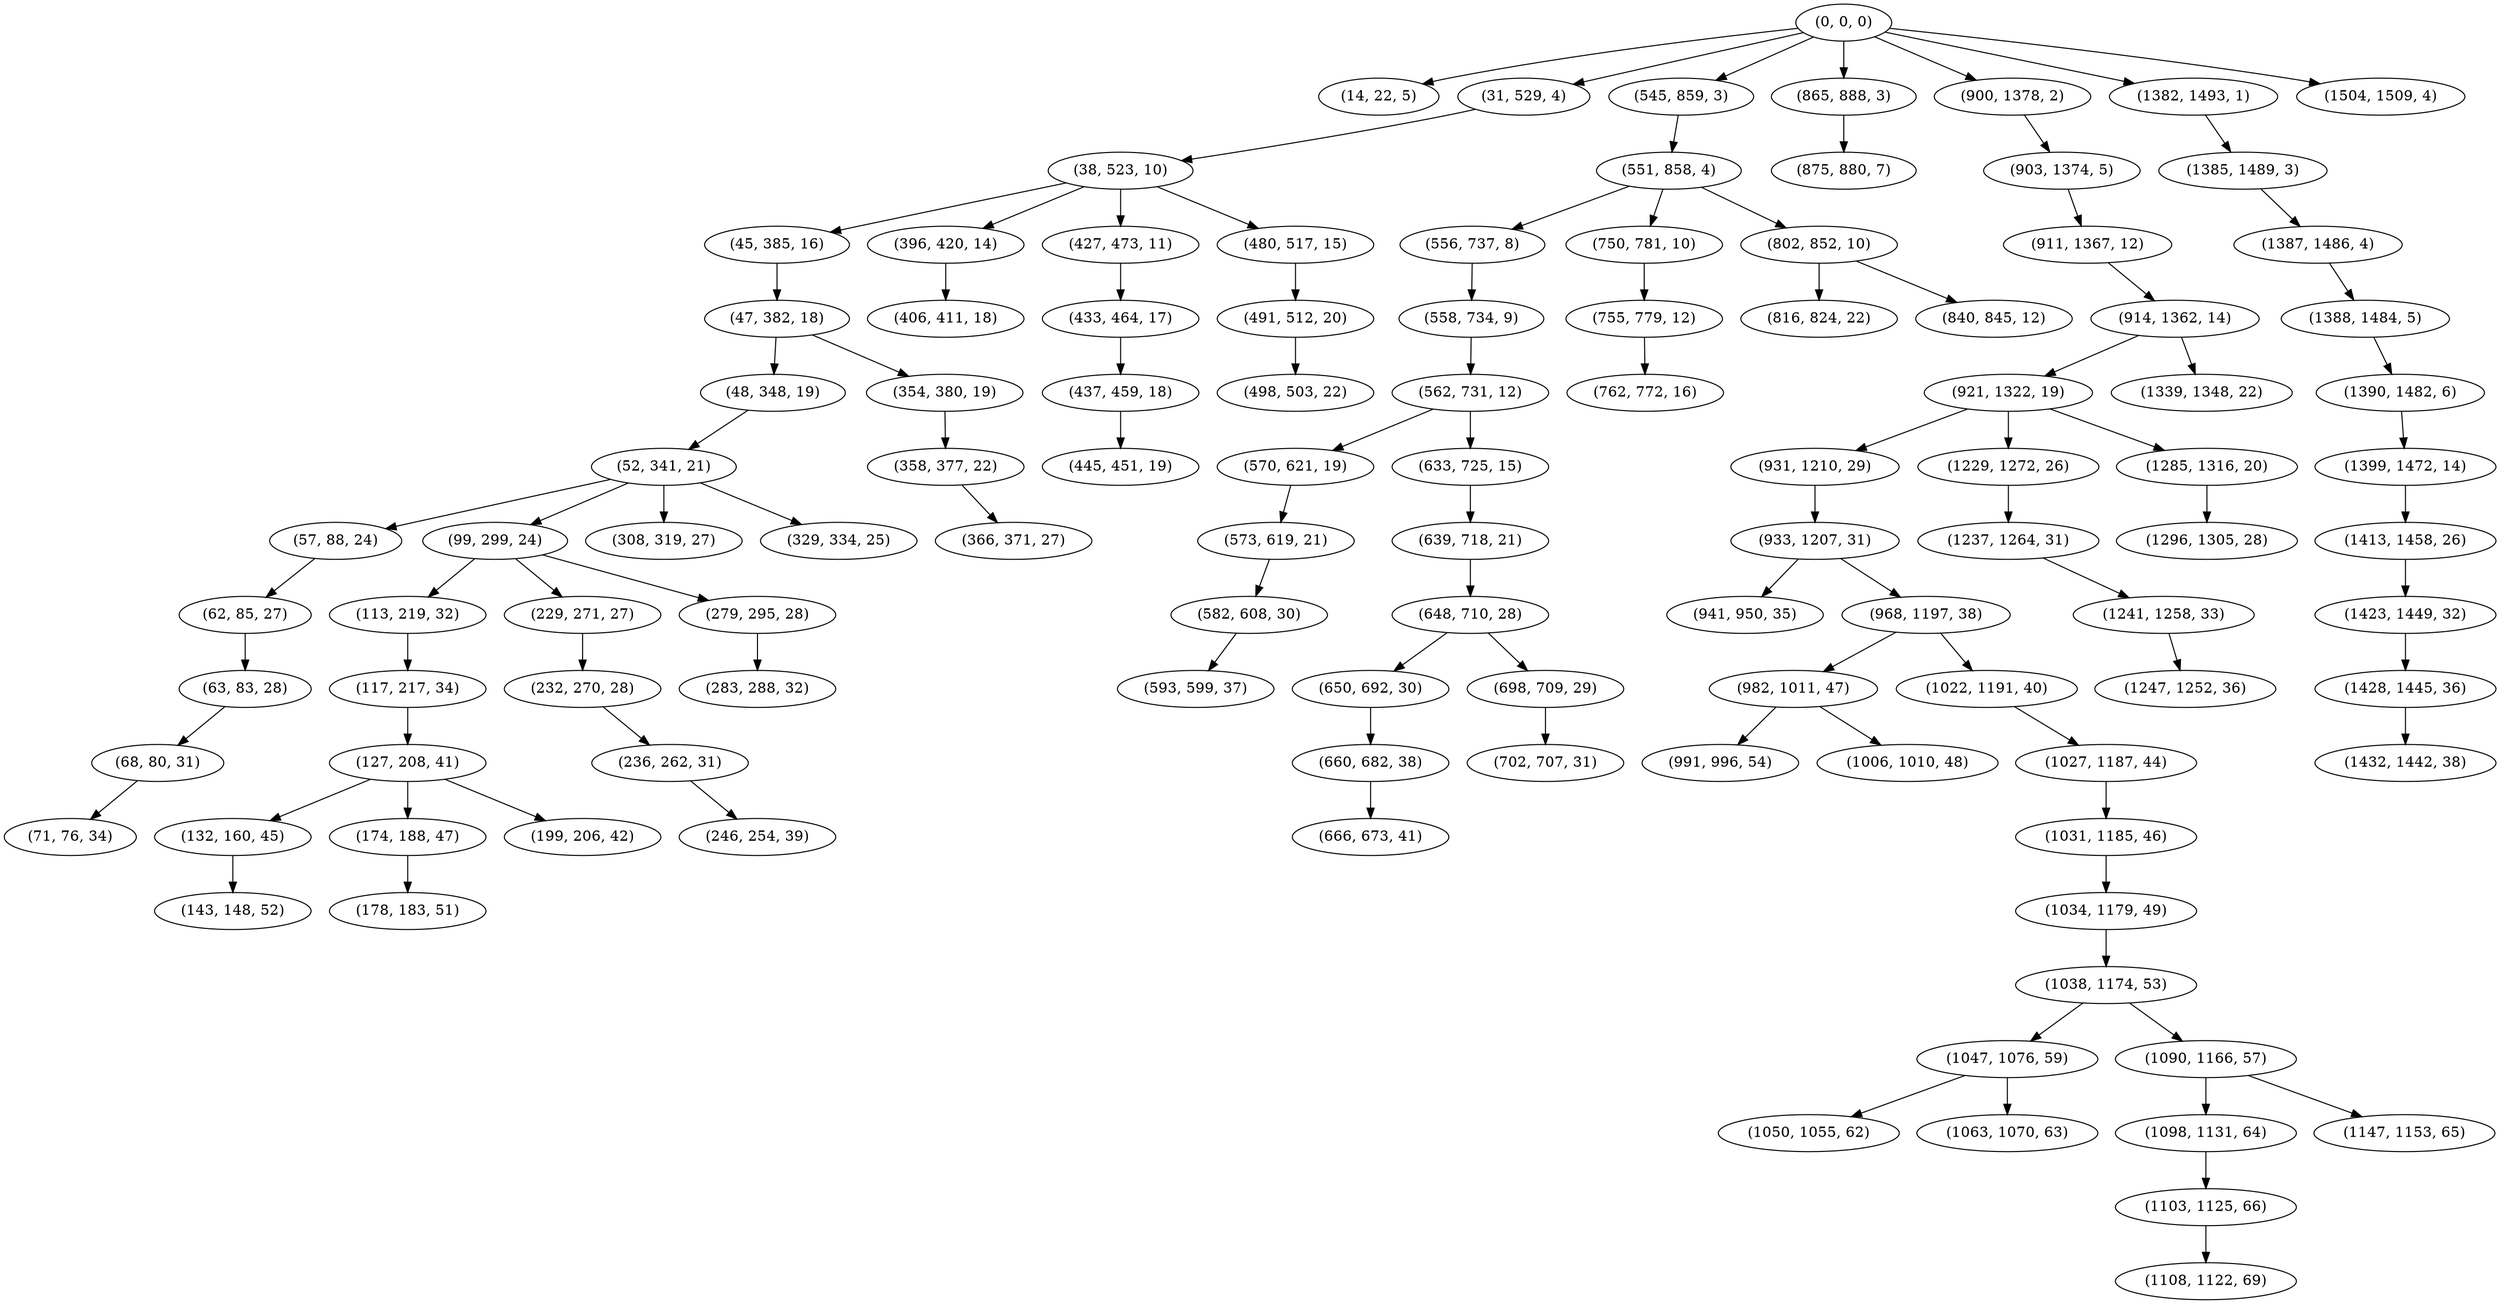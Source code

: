 digraph tree {
    "(0, 0, 0)";
    "(14, 22, 5)";
    "(31, 529, 4)";
    "(38, 523, 10)";
    "(45, 385, 16)";
    "(47, 382, 18)";
    "(48, 348, 19)";
    "(52, 341, 21)";
    "(57, 88, 24)";
    "(62, 85, 27)";
    "(63, 83, 28)";
    "(68, 80, 31)";
    "(71, 76, 34)";
    "(99, 299, 24)";
    "(113, 219, 32)";
    "(117, 217, 34)";
    "(127, 208, 41)";
    "(132, 160, 45)";
    "(143, 148, 52)";
    "(174, 188, 47)";
    "(178, 183, 51)";
    "(199, 206, 42)";
    "(229, 271, 27)";
    "(232, 270, 28)";
    "(236, 262, 31)";
    "(246, 254, 39)";
    "(279, 295, 28)";
    "(283, 288, 32)";
    "(308, 319, 27)";
    "(329, 334, 25)";
    "(354, 380, 19)";
    "(358, 377, 22)";
    "(366, 371, 27)";
    "(396, 420, 14)";
    "(406, 411, 18)";
    "(427, 473, 11)";
    "(433, 464, 17)";
    "(437, 459, 18)";
    "(445, 451, 19)";
    "(480, 517, 15)";
    "(491, 512, 20)";
    "(498, 503, 22)";
    "(545, 859, 3)";
    "(551, 858, 4)";
    "(556, 737, 8)";
    "(558, 734, 9)";
    "(562, 731, 12)";
    "(570, 621, 19)";
    "(573, 619, 21)";
    "(582, 608, 30)";
    "(593, 599, 37)";
    "(633, 725, 15)";
    "(639, 718, 21)";
    "(648, 710, 28)";
    "(650, 692, 30)";
    "(660, 682, 38)";
    "(666, 673, 41)";
    "(698, 709, 29)";
    "(702, 707, 31)";
    "(750, 781, 10)";
    "(755, 779, 12)";
    "(762, 772, 16)";
    "(802, 852, 10)";
    "(816, 824, 22)";
    "(840, 845, 12)";
    "(865, 888, 3)";
    "(875, 880, 7)";
    "(900, 1378, 2)";
    "(903, 1374, 5)";
    "(911, 1367, 12)";
    "(914, 1362, 14)";
    "(921, 1322, 19)";
    "(931, 1210, 29)";
    "(933, 1207, 31)";
    "(941, 950, 35)";
    "(968, 1197, 38)";
    "(982, 1011, 47)";
    "(991, 996, 54)";
    "(1006, 1010, 48)";
    "(1022, 1191, 40)";
    "(1027, 1187, 44)";
    "(1031, 1185, 46)";
    "(1034, 1179, 49)";
    "(1038, 1174, 53)";
    "(1047, 1076, 59)";
    "(1050, 1055, 62)";
    "(1063, 1070, 63)";
    "(1090, 1166, 57)";
    "(1098, 1131, 64)";
    "(1103, 1125, 66)";
    "(1108, 1122, 69)";
    "(1147, 1153, 65)";
    "(1229, 1272, 26)";
    "(1237, 1264, 31)";
    "(1241, 1258, 33)";
    "(1247, 1252, 36)";
    "(1285, 1316, 20)";
    "(1296, 1305, 28)";
    "(1339, 1348, 22)";
    "(1382, 1493, 1)";
    "(1385, 1489, 3)";
    "(1387, 1486, 4)";
    "(1388, 1484, 5)";
    "(1390, 1482, 6)";
    "(1399, 1472, 14)";
    "(1413, 1458, 26)";
    "(1423, 1449, 32)";
    "(1428, 1445, 36)";
    "(1432, 1442, 38)";
    "(1504, 1509, 4)";
    "(0, 0, 0)" -> "(14, 22, 5)";
    "(0, 0, 0)" -> "(31, 529, 4)";
    "(0, 0, 0)" -> "(545, 859, 3)";
    "(0, 0, 0)" -> "(865, 888, 3)";
    "(0, 0, 0)" -> "(900, 1378, 2)";
    "(0, 0, 0)" -> "(1382, 1493, 1)";
    "(0, 0, 0)" -> "(1504, 1509, 4)";
    "(31, 529, 4)" -> "(38, 523, 10)";
    "(38, 523, 10)" -> "(45, 385, 16)";
    "(38, 523, 10)" -> "(396, 420, 14)";
    "(38, 523, 10)" -> "(427, 473, 11)";
    "(38, 523, 10)" -> "(480, 517, 15)";
    "(45, 385, 16)" -> "(47, 382, 18)";
    "(47, 382, 18)" -> "(48, 348, 19)";
    "(47, 382, 18)" -> "(354, 380, 19)";
    "(48, 348, 19)" -> "(52, 341, 21)";
    "(52, 341, 21)" -> "(57, 88, 24)";
    "(52, 341, 21)" -> "(99, 299, 24)";
    "(52, 341, 21)" -> "(308, 319, 27)";
    "(52, 341, 21)" -> "(329, 334, 25)";
    "(57, 88, 24)" -> "(62, 85, 27)";
    "(62, 85, 27)" -> "(63, 83, 28)";
    "(63, 83, 28)" -> "(68, 80, 31)";
    "(68, 80, 31)" -> "(71, 76, 34)";
    "(99, 299, 24)" -> "(113, 219, 32)";
    "(99, 299, 24)" -> "(229, 271, 27)";
    "(99, 299, 24)" -> "(279, 295, 28)";
    "(113, 219, 32)" -> "(117, 217, 34)";
    "(117, 217, 34)" -> "(127, 208, 41)";
    "(127, 208, 41)" -> "(132, 160, 45)";
    "(127, 208, 41)" -> "(174, 188, 47)";
    "(127, 208, 41)" -> "(199, 206, 42)";
    "(132, 160, 45)" -> "(143, 148, 52)";
    "(174, 188, 47)" -> "(178, 183, 51)";
    "(229, 271, 27)" -> "(232, 270, 28)";
    "(232, 270, 28)" -> "(236, 262, 31)";
    "(236, 262, 31)" -> "(246, 254, 39)";
    "(279, 295, 28)" -> "(283, 288, 32)";
    "(354, 380, 19)" -> "(358, 377, 22)";
    "(358, 377, 22)" -> "(366, 371, 27)";
    "(396, 420, 14)" -> "(406, 411, 18)";
    "(427, 473, 11)" -> "(433, 464, 17)";
    "(433, 464, 17)" -> "(437, 459, 18)";
    "(437, 459, 18)" -> "(445, 451, 19)";
    "(480, 517, 15)" -> "(491, 512, 20)";
    "(491, 512, 20)" -> "(498, 503, 22)";
    "(545, 859, 3)" -> "(551, 858, 4)";
    "(551, 858, 4)" -> "(556, 737, 8)";
    "(551, 858, 4)" -> "(750, 781, 10)";
    "(551, 858, 4)" -> "(802, 852, 10)";
    "(556, 737, 8)" -> "(558, 734, 9)";
    "(558, 734, 9)" -> "(562, 731, 12)";
    "(562, 731, 12)" -> "(570, 621, 19)";
    "(562, 731, 12)" -> "(633, 725, 15)";
    "(570, 621, 19)" -> "(573, 619, 21)";
    "(573, 619, 21)" -> "(582, 608, 30)";
    "(582, 608, 30)" -> "(593, 599, 37)";
    "(633, 725, 15)" -> "(639, 718, 21)";
    "(639, 718, 21)" -> "(648, 710, 28)";
    "(648, 710, 28)" -> "(650, 692, 30)";
    "(648, 710, 28)" -> "(698, 709, 29)";
    "(650, 692, 30)" -> "(660, 682, 38)";
    "(660, 682, 38)" -> "(666, 673, 41)";
    "(698, 709, 29)" -> "(702, 707, 31)";
    "(750, 781, 10)" -> "(755, 779, 12)";
    "(755, 779, 12)" -> "(762, 772, 16)";
    "(802, 852, 10)" -> "(816, 824, 22)";
    "(802, 852, 10)" -> "(840, 845, 12)";
    "(865, 888, 3)" -> "(875, 880, 7)";
    "(900, 1378, 2)" -> "(903, 1374, 5)";
    "(903, 1374, 5)" -> "(911, 1367, 12)";
    "(911, 1367, 12)" -> "(914, 1362, 14)";
    "(914, 1362, 14)" -> "(921, 1322, 19)";
    "(914, 1362, 14)" -> "(1339, 1348, 22)";
    "(921, 1322, 19)" -> "(931, 1210, 29)";
    "(921, 1322, 19)" -> "(1229, 1272, 26)";
    "(921, 1322, 19)" -> "(1285, 1316, 20)";
    "(931, 1210, 29)" -> "(933, 1207, 31)";
    "(933, 1207, 31)" -> "(941, 950, 35)";
    "(933, 1207, 31)" -> "(968, 1197, 38)";
    "(968, 1197, 38)" -> "(982, 1011, 47)";
    "(968, 1197, 38)" -> "(1022, 1191, 40)";
    "(982, 1011, 47)" -> "(991, 996, 54)";
    "(982, 1011, 47)" -> "(1006, 1010, 48)";
    "(1022, 1191, 40)" -> "(1027, 1187, 44)";
    "(1027, 1187, 44)" -> "(1031, 1185, 46)";
    "(1031, 1185, 46)" -> "(1034, 1179, 49)";
    "(1034, 1179, 49)" -> "(1038, 1174, 53)";
    "(1038, 1174, 53)" -> "(1047, 1076, 59)";
    "(1038, 1174, 53)" -> "(1090, 1166, 57)";
    "(1047, 1076, 59)" -> "(1050, 1055, 62)";
    "(1047, 1076, 59)" -> "(1063, 1070, 63)";
    "(1090, 1166, 57)" -> "(1098, 1131, 64)";
    "(1090, 1166, 57)" -> "(1147, 1153, 65)";
    "(1098, 1131, 64)" -> "(1103, 1125, 66)";
    "(1103, 1125, 66)" -> "(1108, 1122, 69)";
    "(1229, 1272, 26)" -> "(1237, 1264, 31)";
    "(1237, 1264, 31)" -> "(1241, 1258, 33)";
    "(1241, 1258, 33)" -> "(1247, 1252, 36)";
    "(1285, 1316, 20)" -> "(1296, 1305, 28)";
    "(1382, 1493, 1)" -> "(1385, 1489, 3)";
    "(1385, 1489, 3)" -> "(1387, 1486, 4)";
    "(1387, 1486, 4)" -> "(1388, 1484, 5)";
    "(1388, 1484, 5)" -> "(1390, 1482, 6)";
    "(1390, 1482, 6)" -> "(1399, 1472, 14)";
    "(1399, 1472, 14)" -> "(1413, 1458, 26)";
    "(1413, 1458, 26)" -> "(1423, 1449, 32)";
    "(1423, 1449, 32)" -> "(1428, 1445, 36)";
    "(1428, 1445, 36)" -> "(1432, 1442, 38)";
}
